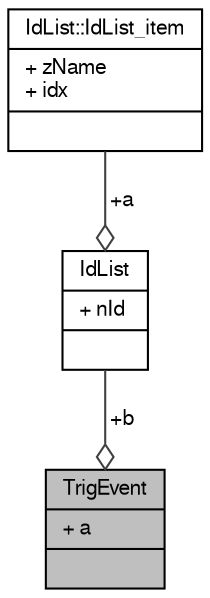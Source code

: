 digraph "TrigEvent"
{
  edge [fontname="FreeSans",fontsize="10",labelfontname="FreeSans",labelfontsize="10"];
  node [fontname="FreeSans",fontsize="10",shape=record];
  Node1 [label="{TrigEvent\n|+ a\l|}",height=0.2,width=0.4,color="black", fillcolor="grey75", style="filled", fontcolor="black"];
  Node2 -> Node1 [color="grey25",fontsize="10",style="solid",label=" +b" ,arrowhead="odiamond",fontname="FreeSans"];
  Node2 [label="{IdList\n|+ nId\l|}",height=0.2,width=0.4,color="black", fillcolor="white", style="filled",URL="$structIdList.html"];
  Node3 -> Node2 [color="grey25",fontsize="10",style="solid",label=" +a" ,arrowhead="odiamond",fontname="FreeSans"];
  Node3 [label="{IdList::IdList_item\n|+ zName\l+ idx\l|}",height=0.2,width=0.4,color="black", fillcolor="white", style="filled",URL="$structIdList_1_1IdList__item.html"];
}
